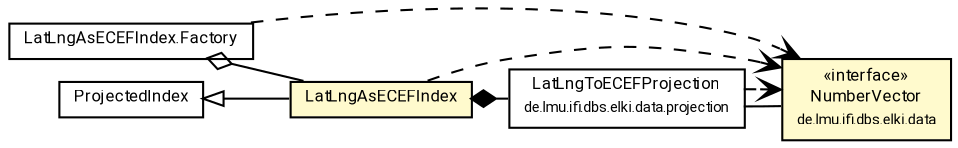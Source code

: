 #!/usr/local/bin/dot
#
# Class diagram 
# Generated by UMLGraph version R5_7_2-60-g0e99a6 (http://www.spinellis.gr/umlgraph/)
#

digraph G {
	graph [fontnames="svg"]
	edge [fontname="Roboto",fontsize=7,labelfontname="Roboto",labelfontsize=7,color="black"];
	node [fontname="Roboto",fontcolor="black",fontsize=8,shape=plaintext,margin=0,width=0,height=0];
	nodesep=0.15;
	ranksep=0.25;
	rankdir=LR;
	// de.lmu.ifi.dbs.elki.data.NumberVector
	c6177654 [label=<<table title="de.lmu.ifi.dbs.elki.data.NumberVector" border="0" cellborder="1" cellspacing="0" cellpadding="2" bgcolor="LemonChiffon" href="../../data/NumberVector.html" target="_parent">
		<tr><td><table border="0" cellspacing="0" cellpadding="1">
		<tr><td align="center" balign="center"> &#171;interface&#187; </td></tr>
		<tr><td align="center" balign="center"> <font face="Roboto">NumberVector</font> </td></tr>
		<tr><td align="center" balign="center"> <font face="Roboto" point-size="7.0">de.lmu.ifi.dbs.elki.data</font> </td></tr>
		</table></td></tr>
		</table>>, URL="../../data/NumberVector.html"];
	// de.lmu.ifi.dbs.elki.index.projected.LatLngAsECEFIndex<O extends de.lmu.ifi.dbs.elki.data.NumberVector>
	c6178716 [label=<<table title="de.lmu.ifi.dbs.elki.index.projected.LatLngAsECEFIndex" border="0" cellborder="1" cellspacing="0" cellpadding="2" bgcolor="lemonChiffon" href="LatLngAsECEFIndex.html" target="_parent">
		<tr><td><table border="0" cellspacing="0" cellpadding="1">
		<tr><td align="center" balign="center"> <font face="Roboto">LatLngAsECEFIndex</font> </td></tr>
		</table></td></tr>
		</table>>, URL="LatLngAsECEFIndex.html"];
	// de.lmu.ifi.dbs.elki.index.projected.LatLngAsECEFIndex.Factory<O extends de.lmu.ifi.dbs.elki.data.NumberVector>
	c6178717 [label=<<table title="de.lmu.ifi.dbs.elki.index.projected.LatLngAsECEFIndex.Factory" border="0" cellborder="1" cellspacing="0" cellpadding="2" href="LatLngAsECEFIndex.Factory.html" target="_parent">
		<tr><td><table border="0" cellspacing="0" cellpadding="1">
		<tr><td align="center" balign="center"> <font face="Roboto">LatLngAsECEFIndex.Factory</font> </td></tr>
		</table></td></tr>
		</table>>, URL="LatLngAsECEFIndex.Factory.html"];
	// de.lmu.ifi.dbs.elki.data.projection.LatLngToECEFProjection<V extends de.lmu.ifi.dbs.elki.data.NumberVector>
	c6178751 [label=<<table title="de.lmu.ifi.dbs.elki.data.projection.LatLngToECEFProjection" border="0" cellborder="1" cellspacing="0" cellpadding="2" href="../../data/projection/LatLngToECEFProjection.html" target="_parent">
		<tr><td><table border="0" cellspacing="0" cellpadding="1">
		<tr><td align="center" balign="center"> <font face="Roboto">LatLngToECEFProjection</font> </td></tr>
		<tr><td align="center" balign="center"> <font face="Roboto" point-size="7.0">de.lmu.ifi.dbs.elki.data.projection</font> </td></tr>
		</table></td></tr>
		</table>>, URL="../../data/projection/LatLngToECEFProjection.html"];
	// de.lmu.ifi.dbs.elki.index.projected.ProjectedIndex<O, I>
	c6178810 [label=<<table title="de.lmu.ifi.dbs.elki.index.projected.ProjectedIndex" border="0" cellborder="1" cellspacing="0" cellpadding="2" href="ProjectedIndex.html" target="_parent">
		<tr><td><table border="0" cellspacing="0" cellpadding="1">
		<tr><td align="center" balign="center"> <font face="Roboto">ProjectedIndex</font> </td></tr>
		</table></td></tr>
		</table>>, URL="ProjectedIndex.html"];
	// de.lmu.ifi.dbs.elki.index.projected.LatLngAsECEFIndex<O extends de.lmu.ifi.dbs.elki.data.NumberVector> extends de.lmu.ifi.dbs.elki.index.projected.ProjectedIndex<O, I>
	c6178810 -> c6178716 [arrowtail=empty,dir=back,weight=10];
	// de.lmu.ifi.dbs.elki.index.projected.LatLngAsECEFIndex<O extends de.lmu.ifi.dbs.elki.data.NumberVector> composed de.lmu.ifi.dbs.elki.data.projection.LatLngToECEFProjection<V extends de.lmu.ifi.dbs.elki.data.NumberVector>
	c6178716 -> c6178751 [arrowhead=none,arrowtail=diamond,dir=back,weight=6];
	// de.lmu.ifi.dbs.elki.index.projected.LatLngAsECEFIndex.Factory<O extends de.lmu.ifi.dbs.elki.data.NumberVector> has de.lmu.ifi.dbs.elki.index.projected.LatLngAsECEFIndex<O extends de.lmu.ifi.dbs.elki.data.NumberVector>
	c6178717 -> c6178716 [arrowhead=none,arrowtail=ediamond,dir=back,weight=4];
	// de.lmu.ifi.dbs.elki.data.projection.LatLngToECEFProjection<V extends de.lmu.ifi.dbs.elki.data.NumberVector> assoc de.lmu.ifi.dbs.elki.data.NumberVector
	c6178751 -> c6177654 [arrowhead=none,weight=2];
	// de.lmu.ifi.dbs.elki.index.projected.LatLngAsECEFIndex<O extends de.lmu.ifi.dbs.elki.data.NumberVector> depend de.lmu.ifi.dbs.elki.data.NumberVector
	c6178716 -> c6177654 [arrowhead=open,style=dashed,weight=0];
	// de.lmu.ifi.dbs.elki.index.projected.LatLngAsECEFIndex.Factory<O extends de.lmu.ifi.dbs.elki.data.NumberVector> depend de.lmu.ifi.dbs.elki.data.NumberVector
	c6178717 -> c6177654 [arrowhead=open,style=dashed,weight=0];
	// de.lmu.ifi.dbs.elki.data.projection.LatLngToECEFProjection<V extends de.lmu.ifi.dbs.elki.data.NumberVector> depend de.lmu.ifi.dbs.elki.data.NumberVector
	c6178751 -> c6177654 [arrowhead=open,style=dashed,weight=0];
}

